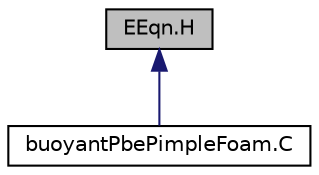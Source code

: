 digraph "EEqn.H"
{
  bgcolor="transparent";
  edge [fontname="Helvetica",fontsize="10",labelfontname="Helvetica",labelfontsize="10"];
  node [fontname="Helvetica",fontsize="10",shape=record];
  Node1 [label="EEqn.H",height=0.2,width=0.4,color="black", fillcolor="grey75", style="filled", fontcolor="black"];
  Node1 -> Node2 [dir="back",color="midnightblue",fontsize="10",style="solid",fontname="Helvetica"];
  Node2 [label="buoyantPbePimpleFoam.C",height=0.2,width=0.4,color="black",URL="$a00088.html",tooltip="Transient solver for buoyant, turbulent flow of compressible fluids with solution of population balan..."];
}
